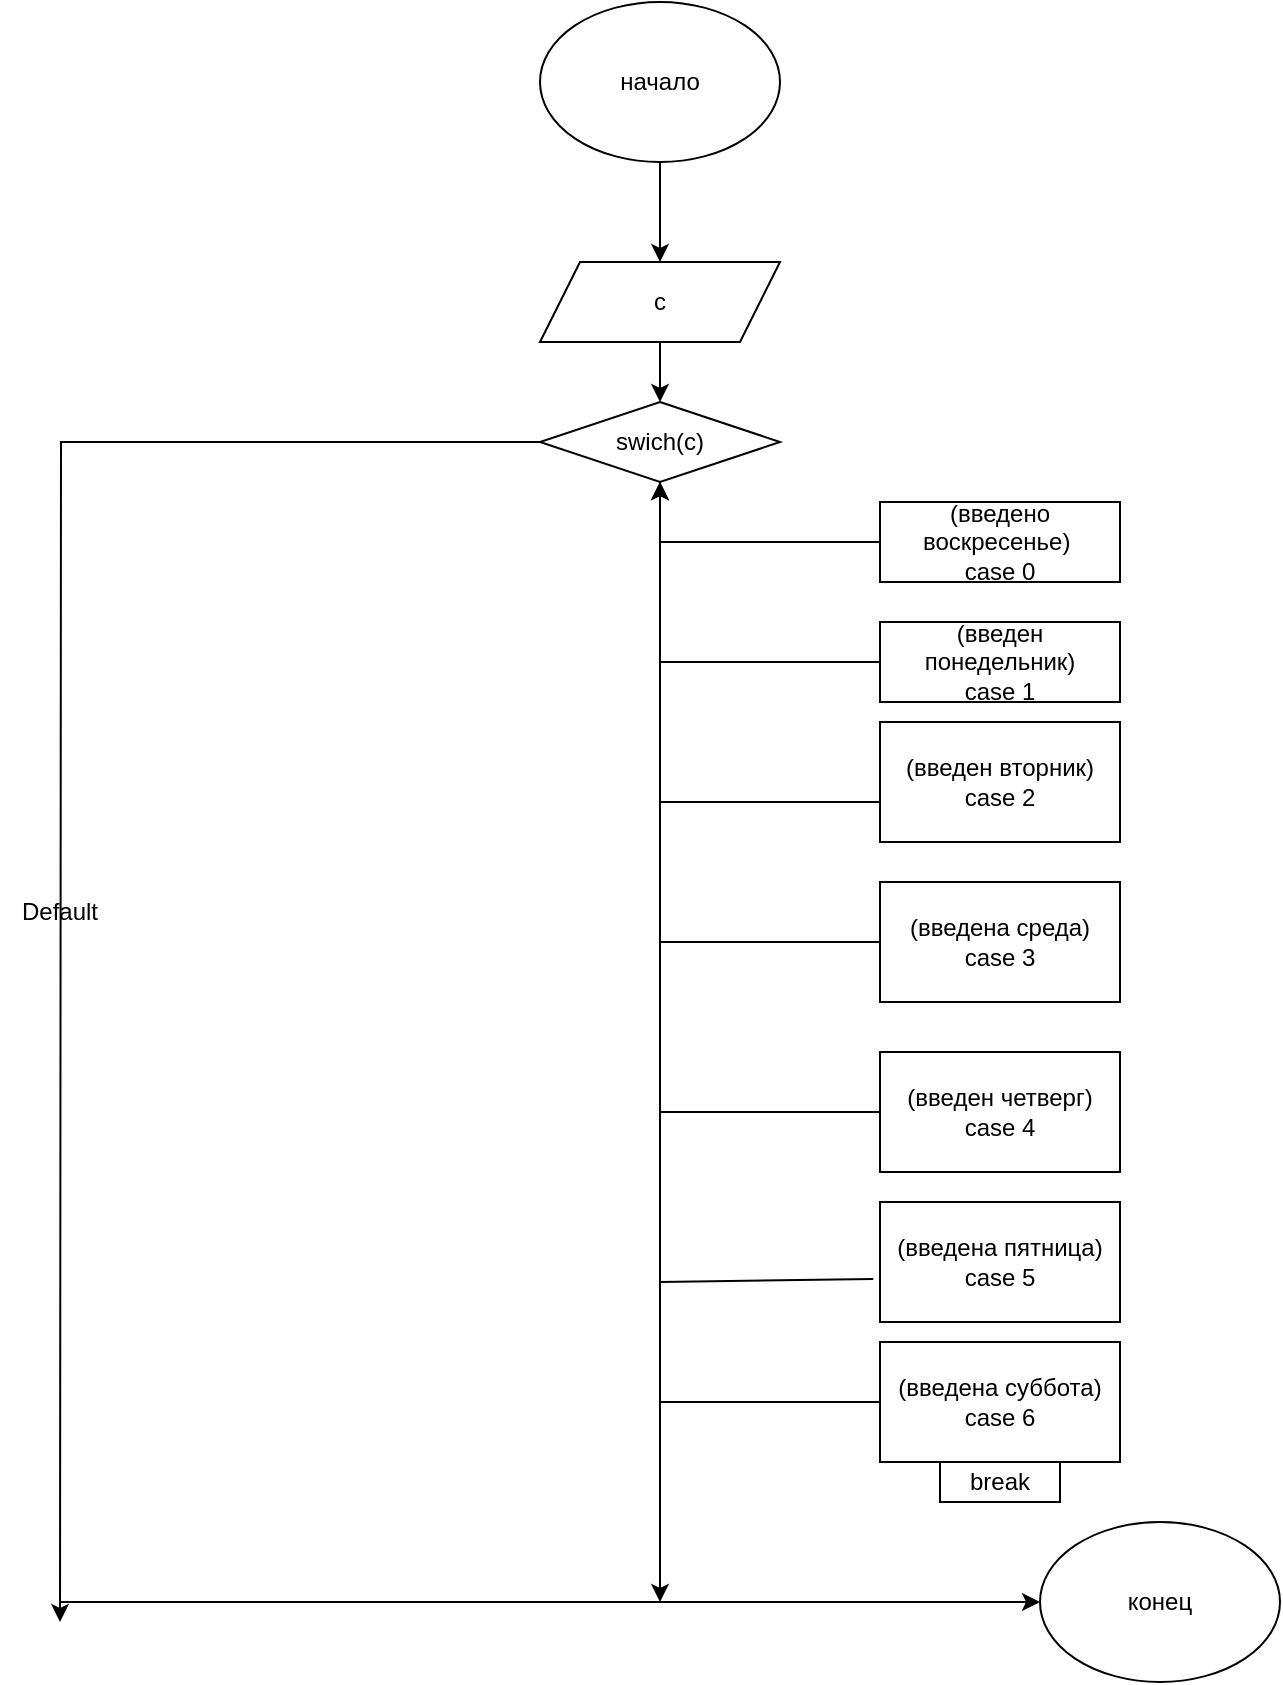 <mxfile version="28.2.7">
  <diagram name="Страница — 1" id="67nCdTsYaka0VluYAPtb">
    <mxGraphModel dx="1098" dy="596" grid="1" gridSize="10" guides="1" tooltips="1" connect="1" arrows="1" fold="1" page="1" pageScale="1" pageWidth="827" pageHeight="1169" background="#ffffff" math="0" shadow="0">
      <root>
        <mxCell id="0" />
        <mxCell id="1" parent="0" />
        <mxCell id="6EbR5JpztFPo1F_ZSYKg-3" style="edgeStyle=orthogonalEdgeStyle;rounded=0;orthogonalLoop=1;jettySize=auto;html=1;entryX=0.5;entryY=0;entryDx=0;entryDy=0;" parent="1" source="6EbR5JpztFPo1F_ZSYKg-1" target="6EbR5JpztFPo1F_ZSYKg-2" edge="1">
          <mxGeometry relative="1" as="geometry" />
        </mxCell>
        <mxCell id="6EbR5JpztFPo1F_ZSYKg-1" value="начало" style="ellipse;whiteSpace=wrap;html=1;" parent="1" vertex="1">
          <mxGeometry x="320" width="120" height="80" as="geometry" />
        </mxCell>
        <mxCell id="6EbR5JpztFPo1F_ZSYKg-4" style="edgeStyle=orthogonalEdgeStyle;rounded=0;orthogonalLoop=1;jettySize=auto;html=1;" parent="1" source="6EbR5JpztFPo1F_ZSYKg-2" edge="1">
          <mxGeometry relative="1" as="geometry">
            <mxPoint x="380" y="200" as="targetPoint" />
          </mxGeometry>
        </mxCell>
        <mxCell id="6EbR5JpztFPo1F_ZSYKg-2" value="с" style="shape=parallelogram;perimeter=parallelogramPerimeter;whiteSpace=wrap;html=1;fixedSize=1;" parent="1" vertex="1">
          <mxGeometry x="320" y="130" width="120" height="40" as="geometry" />
        </mxCell>
        <mxCell id="6EbR5JpztFPo1F_ZSYKg-7" style="edgeStyle=orthogonalEdgeStyle;rounded=0;orthogonalLoop=1;jettySize=auto;html=1;exitX=0;exitY=0.5;exitDx=0;exitDy=0;" parent="1" source="6EbR5JpztFPo1F_ZSYKg-5" edge="1">
          <mxGeometry relative="1" as="geometry">
            <mxPoint x="80" y="810" as="targetPoint" />
          </mxGeometry>
        </mxCell>
        <mxCell id="6EbR5JpztFPo1F_ZSYKg-9" style="edgeStyle=orthogonalEdgeStyle;rounded=0;orthogonalLoop=1;jettySize=auto;html=1;exitX=0.5;exitY=1;exitDx=0;exitDy=0;" parent="1" source="6EbR5JpztFPo1F_ZSYKg-5" edge="1">
          <mxGeometry relative="1" as="geometry">
            <mxPoint x="380" y="800" as="targetPoint" />
            <Array as="points">
              <mxPoint x="380" y="320" />
              <mxPoint x="380" y="320" />
            </Array>
          </mxGeometry>
        </mxCell>
        <mxCell id="6EbR5JpztFPo1F_ZSYKg-5" value="swich(c)" style="rhombus;whiteSpace=wrap;html=1;" parent="1" vertex="1">
          <mxGeometry x="320" y="200" width="120" height="40" as="geometry" />
        </mxCell>
        <mxCell id="6EbR5JpztFPo1F_ZSYKg-10" value="" style="endArrow=classic;html=1;rounded=0;" parent="1" edge="1">
          <mxGeometry width="50" height="50" relative="1" as="geometry">
            <mxPoint x="380" y="800" as="sourcePoint" />
            <mxPoint x="570" y="800" as="targetPoint" />
            <Array as="points" />
          </mxGeometry>
        </mxCell>
        <mxCell id="6EbR5JpztFPo1F_ZSYKg-13" value="" style="edgeStyle=orthogonalEdgeStyle;rounded=0;orthogonalLoop=1;jettySize=auto;html=1;" parent="1" source="6EbR5JpztFPo1F_ZSYKg-12" target="6EbR5JpztFPo1F_ZSYKg-5" edge="1">
          <mxGeometry relative="1" as="geometry" />
        </mxCell>
        <mxCell id="6EbR5JpztFPo1F_ZSYKg-14" value="" style="edgeStyle=orthogonalEdgeStyle;rounded=0;orthogonalLoop=1;jettySize=auto;html=1;" parent="1" source="6EbR5JpztFPo1F_ZSYKg-12" target="6EbR5JpztFPo1F_ZSYKg-5" edge="1">
          <mxGeometry relative="1" as="geometry" />
        </mxCell>
        <mxCell id="6EbR5JpztFPo1F_ZSYKg-12" value="(введено воскресенье)&amp;nbsp;&lt;div&gt;case 0&lt;/div&gt;" style="rounded=0;whiteSpace=wrap;html=1;" parent="1" vertex="1">
          <mxGeometry x="490" y="250" width="120" height="40" as="geometry" />
        </mxCell>
        <mxCell id="6EbR5JpztFPo1F_ZSYKg-15" value="" style="endArrow=classic;html=1;rounded=0;" parent="1" edge="1">
          <mxGeometry width="50" height="50" relative="1" as="geometry">
            <mxPoint x="380" y="330" as="sourcePoint" />
            <mxPoint x="500" y="330" as="targetPoint" />
          </mxGeometry>
        </mxCell>
        <mxCell id="6EbR5JpztFPo1F_ZSYKg-16" value="(введен понедельник)&lt;div&gt;case 1&lt;/div&gt;" style="rounded=0;whiteSpace=wrap;html=1;" parent="1" vertex="1">
          <mxGeometry x="490" y="310" width="120" height="40" as="geometry" />
        </mxCell>
        <mxCell id="6EbR5JpztFPo1F_ZSYKg-17" value="Default" style="text;html=1;whiteSpace=wrap;strokeColor=none;fillColor=none;align=center;verticalAlign=middle;rounded=0;" parent="1" vertex="1">
          <mxGeometry x="50" y="440" width="60" height="30" as="geometry" />
        </mxCell>
        <mxCell id="6EbR5JpztFPo1F_ZSYKg-22" value="(введен вторник)&lt;div&gt;case 2&lt;/div&gt;" style="rounded=0;whiteSpace=wrap;html=1;" parent="1" vertex="1">
          <mxGeometry x="490" y="360" width="120" height="60" as="geometry" />
        </mxCell>
        <mxCell id="6EbR5JpztFPo1F_ZSYKg-24" value="конец" style="ellipse;whiteSpace=wrap;html=1;" parent="1" vertex="1">
          <mxGeometry x="570" y="760" width="120" height="80" as="geometry" />
        </mxCell>
        <mxCell id="6EbR5JpztFPo1F_ZSYKg-25" value="" style="endArrow=none;html=1;rounded=0;" parent="1" edge="1">
          <mxGeometry width="50" height="50" relative="1" as="geometry">
            <mxPoint x="80" y="800" as="sourcePoint" />
            <mxPoint x="390" y="800" as="targetPoint" />
          </mxGeometry>
        </mxCell>
        <mxCell id="6EbR5JpztFPo1F_ZSYKg-26" value="(введена среда)&lt;div&gt;case 3&lt;/div&gt;" style="rounded=0;whiteSpace=wrap;html=1;" parent="1" vertex="1">
          <mxGeometry x="490" y="440" width="120" height="60" as="geometry" />
        </mxCell>
        <mxCell id="6EbR5JpztFPo1F_ZSYKg-27" value="(введен четверг)&lt;div&gt;case 4&lt;/div&gt;" style="rounded=0;whiteSpace=wrap;html=1;" parent="1" vertex="1">
          <mxGeometry x="490" y="525" width="120" height="60" as="geometry" />
        </mxCell>
        <mxCell id="6EbR5JpztFPo1F_ZSYKg-28" value="(введена пятница)&lt;div&gt;case 5&lt;/div&gt;" style="rounded=0;whiteSpace=wrap;html=1;" parent="1" vertex="1">
          <mxGeometry x="490" y="600" width="120" height="60" as="geometry" />
        </mxCell>
        <mxCell id="6EbR5JpztFPo1F_ZSYKg-29" value="(введена суббота)&lt;div&gt;case 6&lt;/div&gt;" style="rounded=0;whiteSpace=wrap;html=1;" parent="1" vertex="1">
          <mxGeometry x="490" y="670" width="120" height="60" as="geometry" />
        </mxCell>
        <mxCell id="6EbR5JpztFPo1F_ZSYKg-30" value="break" style="rounded=0;whiteSpace=wrap;html=1;" parent="1" vertex="1">
          <mxGeometry x="520" y="730" width="60" height="20" as="geometry" />
        </mxCell>
        <mxCell id="6EbR5JpztFPo1F_ZSYKg-32" value="" style="endArrow=none;html=1;rounded=0;entryX=0;entryY=0.5;entryDx=0;entryDy=0;" parent="1" target="6EbR5JpztFPo1F_ZSYKg-26" edge="1">
          <mxGeometry width="50" height="50" relative="1" as="geometry">
            <mxPoint x="380" y="470" as="sourcePoint" />
            <mxPoint x="430" y="420" as="targetPoint" />
          </mxGeometry>
        </mxCell>
        <mxCell id="6EbR5JpztFPo1F_ZSYKg-33" value="" style="endArrow=none;html=1;rounded=0;entryX=0;entryY=0.5;entryDx=0;entryDy=0;" parent="1" target="6EbR5JpztFPo1F_ZSYKg-27" edge="1">
          <mxGeometry width="50" height="50" relative="1" as="geometry">
            <mxPoint x="380" y="555" as="sourcePoint" />
            <mxPoint x="430" y="510" as="targetPoint" />
          </mxGeometry>
        </mxCell>
        <mxCell id="6EbR5JpztFPo1F_ZSYKg-35" value="" style="endArrow=none;html=1;rounded=0;entryX=0;entryY=0.5;entryDx=0;entryDy=0;" parent="1" target="6EbR5JpztFPo1F_ZSYKg-29" edge="1">
          <mxGeometry width="50" height="50" relative="1" as="geometry">
            <mxPoint x="380" y="700" as="sourcePoint" />
            <mxPoint x="410" y="510" as="targetPoint" />
          </mxGeometry>
        </mxCell>
        <mxCell id="6EbR5JpztFPo1F_ZSYKg-36" value="" style="endArrow=none;html=1;rounded=0;entryX=-0.028;entryY=0.641;entryDx=0;entryDy=0;entryPerimeter=0;" parent="1" target="6EbR5JpztFPo1F_ZSYKg-28" edge="1">
          <mxGeometry width="50" height="50" relative="1" as="geometry">
            <mxPoint x="380" y="640" as="sourcePoint" />
            <mxPoint x="410" y="510" as="targetPoint" />
          </mxGeometry>
        </mxCell>
        <mxCell id="6EbR5JpztFPo1F_ZSYKg-37" value="" style="endArrow=none;html=1;rounded=0;" parent="1" edge="1">
          <mxGeometry width="50" height="50" relative="1" as="geometry">
            <mxPoint x="380" y="400" as="sourcePoint" />
            <mxPoint x="490" y="400" as="targetPoint" />
          </mxGeometry>
        </mxCell>
      </root>
    </mxGraphModel>
  </diagram>
</mxfile>
